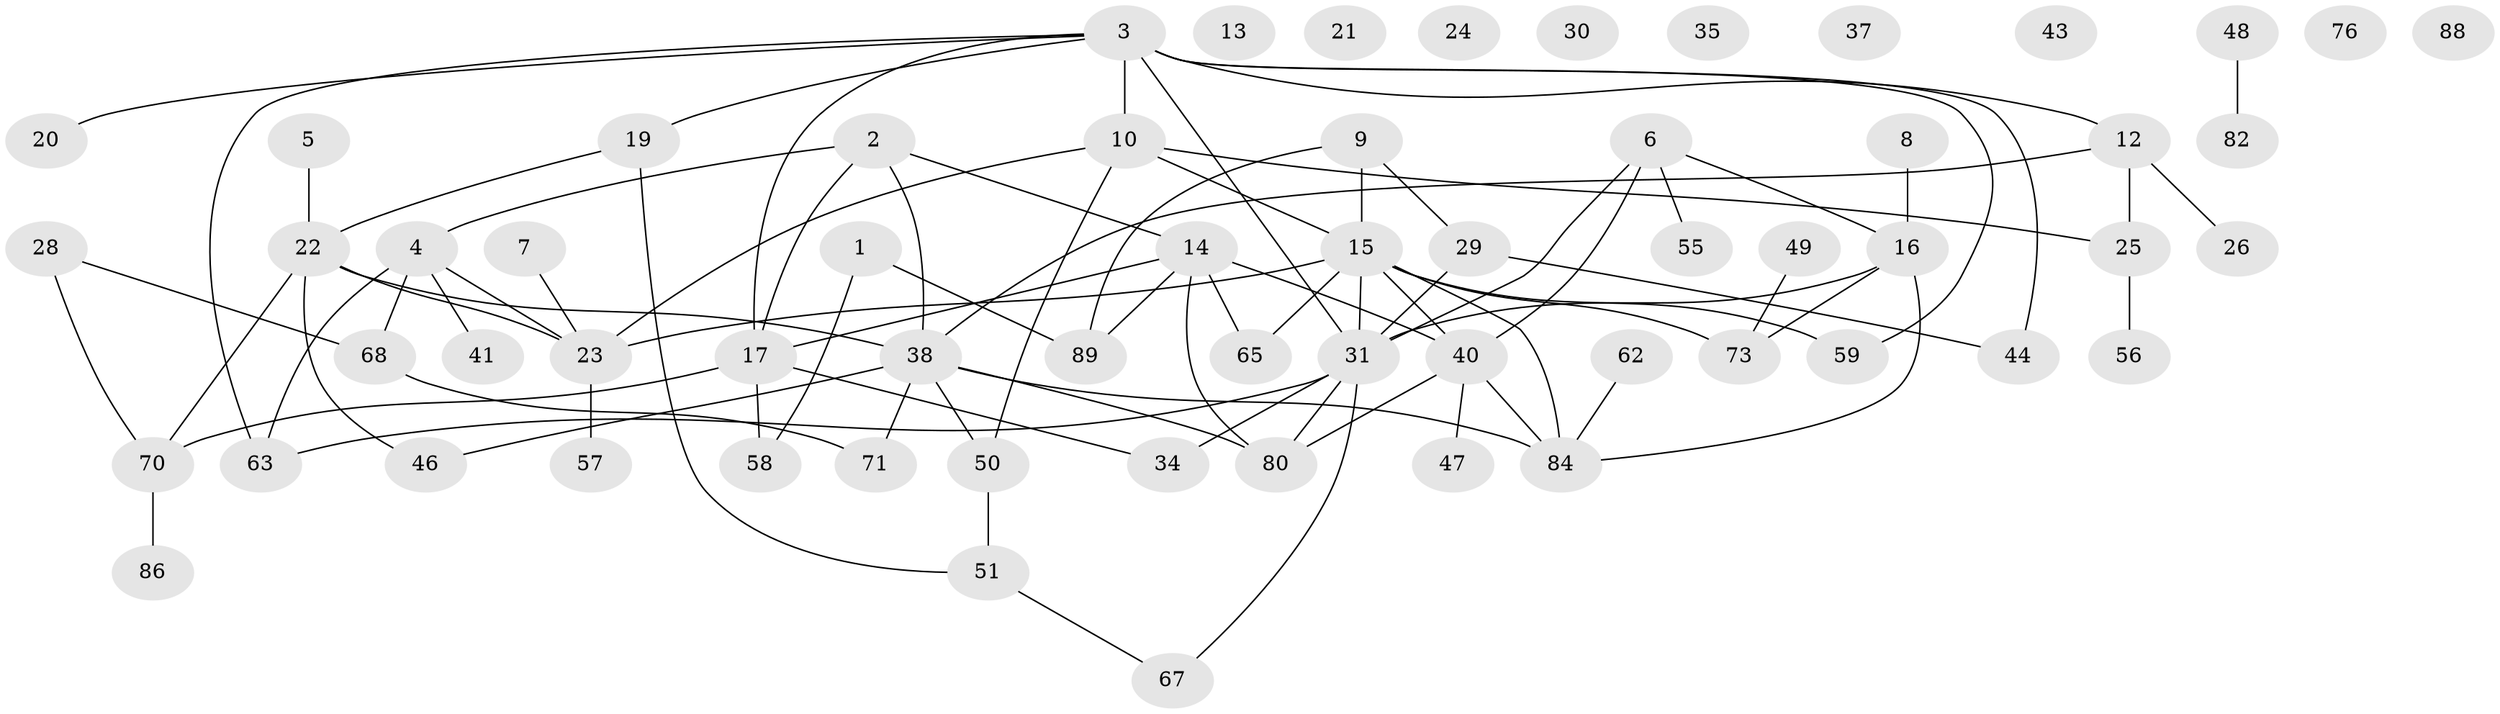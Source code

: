 // Generated by graph-tools (version 1.1) at 2025/23/03/03/25 07:23:25]
// undirected, 62 vertices, 85 edges
graph export_dot {
graph [start="1"]
  node [color=gray90,style=filled];
  1 [super="+79"];
  2 [super="+42"];
  3 [super="+18"];
  4 [super="+39"];
  5;
  6;
  7;
  8;
  9 [super="+87"];
  10 [super="+11"];
  12 [super="+52"];
  13;
  14 [super="+32"];
  15 [super="+74"];
  16 [super="+75"];
  17 [super="+33"];
  19;
  20;
  21;
  22 [super="+36"];
  23 [super="+53"];
  24 [super="+27"];
  25 [super="+64"];
  26;
  28;
  29 [super="+81"];
  30;
  31 [super="+45"];
  34 [super="+54"];
  35;
  37;
  38 [super="+72"];
  40 [super="+69"];
  41;
  43;
  44;
  46;
  47;
  48;
  49;
  50 [super="+60"];
  51 [super="+61"];
  55;
  56 [super="+77"];
  57;
  58 [super="+66"];
  59;
  62;
  63;
  65;
  67 [super="+83"];
  68 [super="+85"];
  70 [super="+78"];
  71;
  73;
  76;
  80;
  82;
  84;
  86;
  88;
  89;
  1 -- 89;
  1 -- 58;
  2 -- 38;
  2 -- 14;
  2 -- 4;
  2 -- 17;
  3 -- 12;
  3 -- 20;
  3 -- 44;
  3 -- 63;
  3 -- 19;
  3 -- 10;
  3 -- 59;
  3 -- 31;
  3 -- 17;
  4 -- 41;
  4 -- 63;
  4 -- 68;
  4 -- 23;
  5 -- 22;
  6 -- 16;
  6 -- 31;
  6 -- 55;
  6 -- 40;
  7 -- 23;
  8 -- 16;
  9 -- 89;
  9 -- 29;
  9 -- 15;
  10 -- 25;
  10 -- 50;
  10 -- 15;
  10 -- 23;
  12 -- 26;
  12 -- 38;
  12 -- 25;
  14 -- 65;
  14 -- 80;
  14 -- 89;
  14 -- 40;
  14 -- 17;
  15 -- 23;
  15 -- 31;
  15 -- 59;
  15 -- 84;
  15 -- 65;
  15 -- 40;
  15 -- 73;
  16 -- 31;
  16 -- 84;
  16 -- 73;
  17 -- 34;
  17 -- 58;
  17 -- 70;
  19 -- 51;
  19 -- 22;
  22 -- 23;
  22 -- 38;
  22 -- 46;
  22 -- 70;
  23 -- 57;
  25 -- 56;
  28 -- 70;
  28 -- 68;
  29 -- 44;
  29 -- 31;
  31 -- 34 [weight=2];
  31 -- 80;
  31 -- 63;
  31 -- 67;
  38 -- 80;
  38 -- 50;
  38 -- 84;
  38 -- 71;
  38 -- 46;
  40 -- 47;
  40 -- 80;
  40 -- 84;
  48 -- 82;
  49 -- 73;
  50 -- 51;
  51 -- 67;
  62 -- 84;
  68 -- 71;
  70 -- 86;
}
